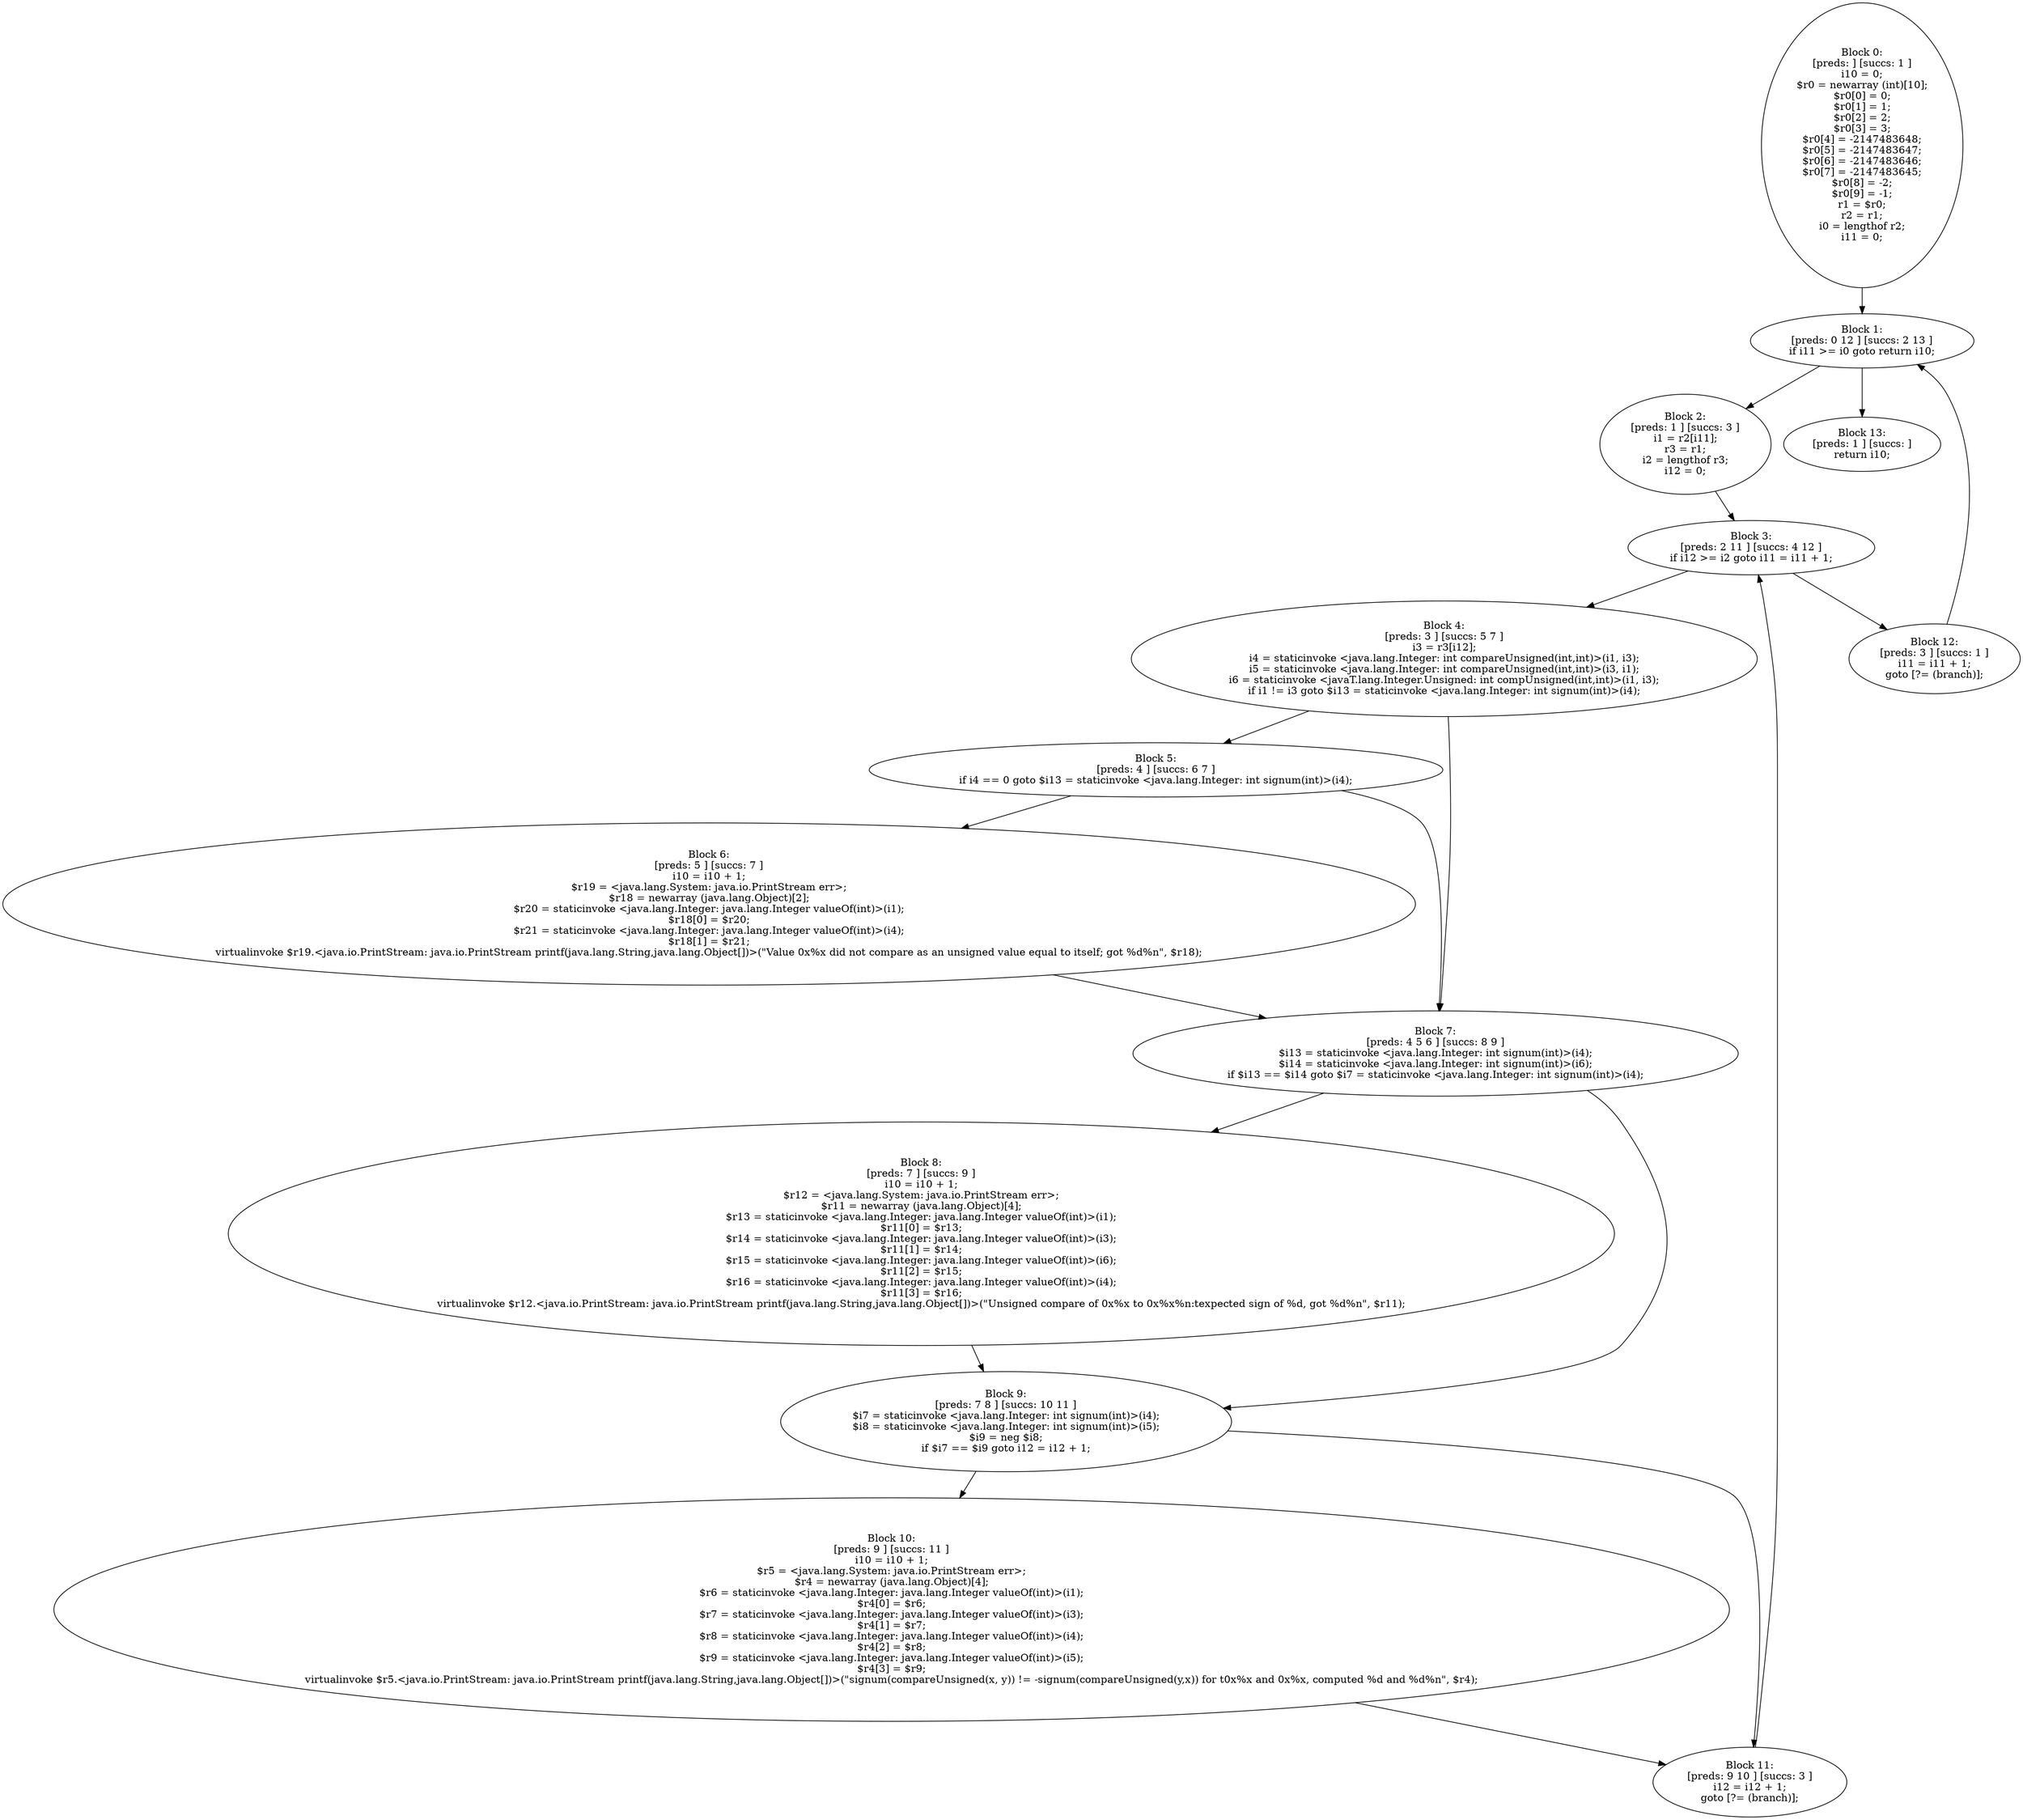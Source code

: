 digraph "unitGraph" {
    "Block 0:
[preds: ] [succs: 1 ]
i10 = 0;
$r0 = newarray (int)[10];
$r0[0] = 0;
$r0[1] = 1;
$r0[2] = 2;
$r0[3] = 3;
$r0[4] = -2147483648;
$r0[5] = -2147483647;
$r0[6] = -2147483646;
$r0[7] = -2147483645;
$r0[8] = -2;
$r0[9] = -1;
r1 = $r0;
r2 = r1;
i0 = lengthof r2;
i11 = 0;
"
    "Block 1:
[preds: 0 12 ] [succs: 2 13 ]
if i11 >= i0 goto return i10;
"
    "Block 2:
[preds: 1 ] [succs: 3 ]
i1 = r2[i11];
r3 = r1;
i2 = lengthof r3;
i12 = 0;
"
    "Block 3:
[preds: 2 11 ] [succs: 4 12 ]
if i12 >= i2 goto i11 = i11 + 1;
"
    "Block 4:
[preds: 3 ] [succs: 5 7 ]
i3 = r3[i12];
i4 = staticinvoke <java.lang.Integer: int compareUnsigned(int,int)>(i1, i3);
i5 = staticinvoke <java.lang.Integer: int compareUnsigned(int,int)>(i3, i1);
i6 = staticinvoke <javaT.lang.Integer.Unsigned: int compUnsigned(int,int)>(i1, i3);
if i1 != i3 goto $i13 = staticinvoke <java.lang.Integer: int signum(int)>(i4);
"
    "Block 5:
[preds: 4 ] [succs: 6 7 ]
if i4 == 0 goto $i13 = staticinvoke <java.lang.Integer: int signum(int)>(i4);
"
    "Block 6:
[preds: 5 ] [succs: 7 ]
i10 = i10 + 1;
$r19 = <java.lang.System: java.io.PrintStream err>;
$r18 = newarray (java.lang.Object)[2];
$r20 = staticinvoke <java.lang.Integer: java.lang.Integer valueOf(int)>(i1);
$r18[0] = $r20;
$r21 = staticinvoke <java.lang.Integer: java.lang.Integer valueOf(int)>(i4);
$r18[1] = $r21;
virtualinvoke $r19.<java.io.PrintStream: java.io.PrintStream printf(java.lang.String,java.lang.Object[])>(\"Value 0x%x did not compare as an unsigned value equal to itself; got %d%n\", $r18);
"
    "Block 7:
[preds: 4 5 6 ] [succs: 8 9 ]
$i13 = staticinvoke <java.lang.Integer: int signum(int)>(i4);
$i14 = staticinvoke <java.lang.Integer: int signum(int)>(i6);
if $i13 == $i14 goto $i7 = staticinvoke <java.lang.Integer: int signum(int)>(i4);
"
    "Block 8:
[preds: 7 ] [succs: 9 ]
i10 = i10 + 1;
$r12 = <java.lang.System: java.io.PrintStream err>;
$r11 = newarray (java.lang.Object)[4];
$r13 = staticinvoke <java.lang.Integer: java.lang.Integer valueOf(int)>(i1);
$r11[0] = $r13;
$r14 = staticinvoke <java.lang.Integer: java.lang.Integer valueOf(int)>(i3);
$r11[1] = $r14;
$r15 = staticinvoke <java.lang.Integer: java.lang.Integer valueOf(int)>(i6);
$r11[2] = $r15;
$r16 = staticinvoke <java.lang.Integer: java.lang.Integer valueOf(int)>(i4);
$r11[3] = $r16;
virtualinvoke $r12.<java.io.PrintStream: java.io.PrintStream printf(java.lang.String,java.lang.Object[])>(\"Unsigned compare of 0x%x to 0x%x%n:\texpected sign of %d, got %d%n\", $r11);
"
    "Block 9:
[preds: 7 8 ] [succs: 10 11 ]
$i7 = staticinvoke <java.lang.Integer: int signum(int)>(i4);
$i8 = staticinvoke <java.lang.Integer: int signum(int)>(i5);
$i9 = neg $i8;
if $i7 == $i9 goto i12 = i12 + 1;
"
    "Block 10:
[preds: 9 ] [succs: 11 ]
i10 = i10 + 1;
$r5 = <java.lang.System: java.io.PrintStream err>;
$r4 = newarray (java.lang.Object)[4];
$r6 = staticinvoke <java.lang.Integer: java.lang.Integer valueOf(int)>(i1);
$r4[0] = $r6;
$r7 = staticinvoke <java.lang.Integer: java.lang.Integer valueOf(int)>(i3);
$r4[1] = $r7;
$r8 = staticinvoke <java.lang.Integer: java.lang.Integer valueOf(int)>(i4);
$r4[2] = $r8;
$r9 = staticinvoke <java.lang.Integer: java.lang.Integer valueOf(int)>(i5);
$r4[3] = $r9;
virtualinvoke $r5.<java.io.PrintStream: java.io.PrintStream printf(java.lang.String,java.lang.Object[])>(\"signum(compareUnsigned(x, y)) != -signum(compareUnsigned(y,x)) for \t0x%x and 0x%x, computed %d and %d%n\", $r4);
"
    "Block 11:
[preds: 9 10 ] [succs: 3 ]
i12 = i12 + 1;
goto [?= (branch)];
"
    "Block 12:
[preds: 3 ] [succs: 1 ]
i11 = i11 + 1;
goto [?= (branch)];
"
    "Block 13:
[preds: 1 ] [succs: ]
return i10;
"
    "Block 0:
[preds: ] [succs: 1 ]
i10 = 0;
$r0 = newarray (int)[10];
$r0[0] = 0;
$r0[1] = 1;
$r0[2] = 2;
$r0[3] = 3;
$r0[4] = -2147483648;
$r0[5] = -2147483647;
$r0[6] = -2147483646;
$r0[7] = -2147483645;
$r0[8] = -2;
$r0[9] = -1;
r1 = $r0;
r2 = r1;
i0 = lengthof r2;
i11 = 0;
"->"Block 1:
[preds: 0 12 ] [succs: 2 13 ]
if i11 >= i0 goto return i10;
";
    "Block 1:
[preds: 0 12 ] [succs: 2 13 ]
if i11 >= i0 goto return i10;
"->"Block 2:
[preds: 1 ] [succs: 3 ]
i1 = r2[i11];
r3 = r1;
i2 = lengthof r3;
i12 = 0;
";
    "Block 1:
[preds: 0 12 ] [succs: 2 13 ]
if i11 >= i0 goto return i10;
"->"Block 13:
[preds: 1 ] [succs: ]
return i10;
";
    "Block 2:
[preds: 1 ] [succs: 3 ]
i1 = r2[i11];
r3 = r1;
i2 = lengthof r3;
i12 = 0;
"->"Block 3:
[preds: 2 11 ] [succs: 4 12 ]
if i12 >= i2 goto i11 = i11 + 1;
";
    "Block 3:
[preds: 2 11 ] [succs: 4 12 ]
if i12 >= i2 goto i11 = i11 + 1;
"->"Block 4:
[preds: 3 ] [succs: 5 7 ]
i3 = r3[i12];
i4 = staticinvoke <java.lang.Integer: int compareUnsigned(int,int)>(i1, i3);
i5 = staticinvoke <java.lang.Integer: int compareUnsigned(int,int)>(i3, i1);
i6 = staticinvoke <javaT.lang.Integer.Unsigned: int compUnsigned(int,int)>(i1, i3);
if i1 != i3 goto $i13 = staticinvoke <java.lang.Integer: int signum(int)>(i4);
";
    "Block 3:
[preds: 2 11 ] [succs: 4 12 ]
if i12 >= i2 goto i11 = i11 + 1;
"->"Block 12:
[preds: 3 ] [succs: 1 ]
i11 = i11 + 1;
goto [?= (branch)];
";
    "Block 4:
[preds: 3 ] [succs: 5 7 ]
i3 = r3[i12];
i4 = staticinvoke <java.lang.Integer: int compareUnsigned(int,int)>(i1, i3);
i5 = staticinvoke <java.lang.Integer: int compareUnsigned(int,int)>(i3, i1);
i6 = staticinvoke <javaT.lang.Integer.Unsigned: int compUnsigned(int,int)>(i1, i3);
if i1 != i3 goto $i13 = staticinvoke <java.lang.Integer: int signum(int)>(i4);
"->"Block 5:
[preds: 4 ] [succs: 6 7 ]
if i4 == 0 goto $i13 = staticinvoke <java.lang.Integer: int signum(int)>(i4);
";
    "Block 4:
[preds: 3 ] [succs: 5 7 ]
i3 = r3[i12];
i4 = staticinvoke <java.lang.Integer: int compareUnsigned(int,int)>(i1, i3);
i5 = staticinvoke <java.lang.Integer: int compareUnsigned(int,int)>(i3, i1);
i6 = staticinvoke <javaT.lang.Integer.Unsigned: int compUnsigned(int,int)>(i1, i3);
if i1 != i3 goto $i13 = staticinvoke <java.lang.Integer: int signum(int)>(i4);
"->"Block 7:
[preds: 4 5 6 ] [succs: 8 9 ]
$i13 = staticinvoke <java.lang.Integer: int signum(int)>(i4);
$i14 = staticinvoke <java.lang.Integer: int signum(int)>(i6);
if $i13 == $i14 goto $i7 = staticinvoke <java.lang.Integer: int signum(int)>(i4);
";
    "Block 5:
[preds: 4 ] [succs: 6 7 ]
if i4 == 0 goto $i13 = staticinvoke <java.lang.Integer: int signum(int)>(i4);
"->"Block 6:
[preds: 5 ] [succs: 7 ]
i10 = i10 + 1;
$r19 = <java.lang.System: java.io.PrintStream err>;
$r18 = newarray (java.lang.Object)[2];
$r20 = staticinvoke <java.lang.Integer: java.lang.Integer valueOf(int)>(i1);
$r18[0] = $r20;
$r21 = staticinvoke <java.lang.Integer: java.lang.Integer valueOf(int)>(i4);
$r18[1] = $r21;
virtualinvoke $r19.<java.io.PrintStream: java.io.PrintStream printf(java.lang.String,java.lang.Object[])>(\"Value 0x%x did not compare as an unsigned value equal to itself; got %d%n\", $r18);
";
    "Block 5:
[preds: 4 ] [succs: 6 7 ]
if i4 == 0 goto $i13 = staticinvoke <java.lang.Integer: int signum(int)>(i4);
"->"Block 7:
[preds: 4 5 6 ] [succs: 8 9 ]
$i13 = staticinvoke <java.lang.Integer: int signum(int)>(i4);
$i14 = staticinvoke <java.lang.Integer: int signum(int)>(i6);
if $i13 == $i14 goto $i7 = staticinvoke <java.lang.Integer: int signum(int)>(i4);
";
    "Block 6:
[preds: 5 ] [succs: 7 ]
i10 = i10 + 1;
$r19 = <java.lang.System: java.io.PrintStream err>;
$r18 = newarray (java.lang.Object)[2];
$r20 = staticinvoke <java.lang.Integer: java.lang.Integer valueOf(int)>(i1);
$r18[0] = $r20;
$r21 = staticinvoke <java.lang.Integer: java.lang.Integer valueOf(int)>(i4);
$r18[1] = $r21;
virtualinvoke $r19.<java.io.PrintStream: java.io.PrintStream printf(java.lang.String,java.lang.Object[])>(\"Value 0x%x did not compare as an unsigned value equal to itself; got %d%n\", $r18);
"->"Block 7:
[preds: 4 5 6 ] [succs: 8 9 ]
$i13 = staticinvoke <java.lang.Integer: int signum(int)>(i4);
$i14 = staticinvoke <java.lang.Integer: int signum(int)>(i6);
if $i13 == $i14 goto $i7 = staticinvoke <java.lang.Integer: int signum(int)>(i4);
";
    "Block 7:
[preds: 4 5 6 ] [succs: 8 9 ]
$i13 = staticinvoke <java.lang.Integer: int signum(int)>(i4);
$i14 = staticinvoke <java.lang.Integer: int signum(int)>(i6);
if $i13 == $i14 goto $i7 = staticinvoke <java.lang.Integer: int signum(int)>(i4);
"->"Block 8:
[preds: 7 ] [succs: 9 ]
i10 = i10 + 1;
$r12 = <java.lang.System: java.io.PrintStream err>;
$r11 = newarray (java.lang.Object)[4];
$r13 = staticinvoke <java.lang.Integer: java.lang.Integer valueOf(int)>(i1);
$r11[0] = $r13;
$r14 = staticinvoke <java.lang.Integer: java.lang.Integer valueOf(int)>(i3);
$r11[1] = $r14;
$r15 = staticinvoke <java.lang.Integer: java.lang.Integer valueOf(int)>(i6);
$r11[2] = $r15;
$r16 = staticinvoke <java.lang.Integer: java.lang.Integer valueOf(int)>(i4);
$r11[3] = $r16;
virtualinvoke $r12.<java.io.PrintStream: java.io.PrintStream printf(java.lang.String,java.lang.Object[])>(\"Unsigned compare of 0x%x to 0x%x%n:\texpected sign of %d, got %d%n\", $r11);
";
    "Block 7:
[preds: 4 5 6 ] [succs: 8 9 ]
$i13 = staticinvoke <java.lang.Integer: int signum(int)>(i4);
$i14 = staticinvoke <java.lang.Integer: int signum(int)>(i6);
if $i13 == $i14 goto $i7 = staticinvoke <java.lang.Integer: int signum(int)>(i4);
"->"Block 9:
[preds: 7 8 ] [succs: 10 11 ]
$i7 = staticinvoke <java.lang.Integer: int signum(int)>(i4);
$i8 = staticinvoke <java.lang.Integer: int signum(int)>(i5);
$i9 = neg $i8;
if $i7 == $i9 goto i12 = i12 + 1;
";
    "Block 8:
[preds: 7 ] [succs: 9 ]
i10 = i10 + 1;
$r12 = <java.lang.System: java.io.PrintStream err>;
$r11 = newarray (java.lang.Object)[4];
$r13 = staticinvoke <java.lang.Integer: java.lang.Integer valueOf(int)>(i1);
$r11[0] = $r13;
$r14 = staticinvoke <java.lang.Integer: java.lang.Integer valueOf(int)>(i3);
$r11[1] = $r14;
$r15 = staticinvoke <java.lang.Integer: java.lang.Integer valueOf(int)>(i6);
$r11[2] = $r15;
$r16 = staticinvoke <java.lang.Integer: java.lang.Integer valueOf(int)>(i4);
$r11[3] = $r16;
virtualinvoke $r12.<java.io.PrintStream: java.io.PrintStream printf(java.lang.String,java.lang.Object[])>(\"Unsigned compare of 0x%x to 0x%x%n:\texpected sign of %d, got %d%n\", $r11);
"->"Block 9:
[preds: 7 8 ] [succs: 10 11 ]
$i7 = staticinvoke <java.lang.Integer: int signum(int)>(i4);
$i8 = staticinvoke <java.lang.Integer: int signum(int)>(i5);
$i9 = neg $i8;
if $i7 == $i9 goto i12 = i12 + 1;
";
    "Block 9:
[preds: 7 8 ] [succs: 10 11 ]
$i7 = staticinvoke <java.lang.Integer: int signum(int)>(i4);
$i8 = staticinvoke <java.lang.Integer: int signum(int)>(i5);
$i9 = neg $i8;
if $i7 == $i9 goto i12 = i12 + 1;
"->"Block 10:
[preds: 9 ] [succs: 11 ]
i10 = i10 + 1;
$r5 = <java.lang.System: java.io.PrintStream err>;
$r4 = newarray (java.lang.Object)[4];
$r6 = staticinvoke <java.lang.Integer: java.lang.Integer valueOf(int)>(i1);
$r4[0] = $r6;
$r7 = staticinvoke <java.lang.Integer: java.lang.Integer valueOf(int)>(i3);
$r4[1] = $r7;
$r8 = staticinvoke <java.lang.Integer: java.lang.Integer valueOf(int)>(i4);
$r4[2] = $r8;
$r9 = staticinvoke <java.lang.Integer: java.lang.Integer valueOf(int)>(i5);
$r4[3] = $r9;
virtualinvoke $r5.<java.io.PrintStream: java.io.PrintStream printf(java.lang.String,java.lang.Object[])>(\"signum(compareUnsigned(x, y)) != -signum(compareUnsigned(y,x)) for \t0x%x and 0x%x, computed %d and %d%n\", $r4);
";
    "Block 9:
[preds: 7 8 ] [succs: 10 11 ]
$i7 = staticinvoke <java.lang.Integer: int signum(int)>(i4);
$i8 = staticinvoke <java.lang.Integer: int signum(int)>(i5);
$i9 = neg $i8;
if $i7 == $i9 goto i12 = i12 + 1;
"->"Block 11:
[preds: 9 10 ] [succs: 3 ]
i12 = i12 + 1;
goto [?= (branch)];
";
    "Block 10:
[preds: 9 ] [succs: 11 ]
i10 = i10 + 1;
$r5 = <java.lang.System: java.io.PrintStream err>;
$r4 = newarray (java.lang.Object)[4];
$r6 = staticinvoke <java.lang.Integer: java.lang.Integer valueOf(int)>(i1);
$r4[0] = $r6;
$r7 = staticinvoke <java.lang.Integer: java.lang.Integer valueOf(int)>(i3);
$r4[1] = $r7;
$r8 = staticinvoke <java.lang.Integer: java.lang.Integer valueOf(int)>(i4);
$r4[2] = $r8;
$r9 = staticinvoke <java.lang.Integer: java.lang.Integer valueOf(int)>(i5);
$r4[3] = $r9;
virtualinvoke $r5.<java.io.PrintStream: java.io.PrintStream printf(java.lang.String,java.lang.Object[])>(\"signum(compareUnsigned(x, y)) != -signum(compareUnsigned(y,x)) for \t0x%x and 0x%x, computed %d and %d%n\", $r4);
"->"Block 11:
[preds: 9 10 ] [succs: 3 ]
i12 = i12 + 1;
goto [?= (branch)];
";
    "Block 11:
[preds: 9 10 ] [succs: 3 ]
i12 = i12 + 1;
goto [?= (branch)];
"->"Block 3:
[preds: 2 11 ] [succs: 4 12 ]
if i12 >= i2 goto i11 = i11 + 1;
";
    "Block 12:
[preds: 3 ] [succs: 1 ]
i11 = i11 + 1;
goto [?= (branch)];
"->"Block 1:
[preds: 0 12 ] [succs: 2 13 ]
if i11 >= i0 goto return i10;
";
}
